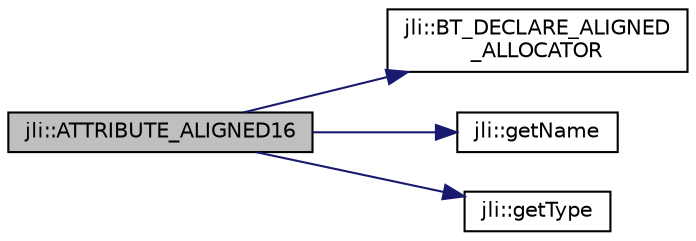 digraph "jli::ATTRIBUTE_ALIGNED16"
{
  edge [fontname="Helvetica",fontsize="10",labelfontname="Helvetica",labelfontsize="10"];
  node [fontname="Helvetica",fontsize="10",shape=record];
  rankdir="LR";
  Node1 [label="jli::ATTRIBUTE_ALIGNED16",height=0.2,width=0.4,color="black", fillcolor="grey75", style="filled", fontcolor="black"];
  Node1 -> Node2 [color="midnightblue",fontsize="10",style="solid",fontname="Helvetica"];
  Node2 [label="jli::BT_DECLARE_ALIGNED\l_ALLOCATOR",height=0.2,width=0.4,color="black", fillcolor="white", style="filled",URL="$namespacejli.html#a570a0b81268f888f69ad4c8b7fe6edae"];
  Node1 -> Node3 [color="midnightblue",fontsize="10",style="solid",fontname="Helvetica"];
  Node3 [label="jli::getName",height=0.2,width=0.4,color="black", fillcolor="white", style="filled",URL="$namespacejli.html#ab59410e766fae1d158793c2a0c70be5e"];
  Node1 -> Node4 [color="midnightblue",fontsize="10",style="solid",fontname="Helvetica"];
  Node4 [label="jli::getType",height=0.2,width=0.4,color="black", fillcolor="white", style="filled",URL="$namespacejli.html#acf2403453223c37b2cbf466e23515b6e"];
}

